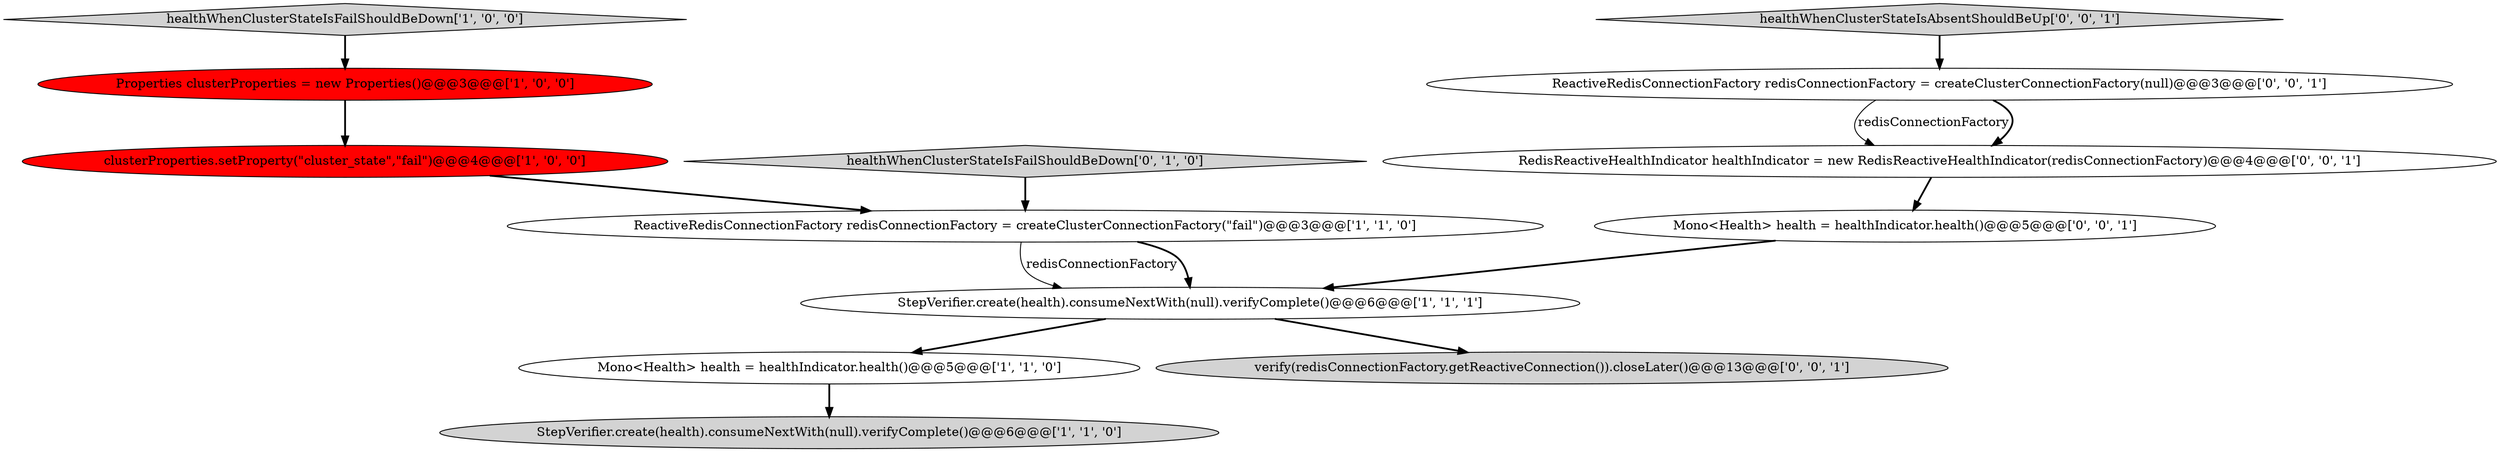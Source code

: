 digraph {
8 [style = filled, label = "ReactiveRedisConnectionFactory redisConnectionFactory = createClusterConnectionFactory(null)@@@3@@@['0', '0', '1']", fillcolor = white, shape = ellipse image = "AAA0AAABBB3BBB"];
1 [style = filled, label = "Mono<Health> health = healthIndicator.health()@@@5@@@['1', '1', '0']", fillcolor = white, shape = ellipse image = "AAA0AAABBB1BBB"];
0 [style = filled, label = "clusterProperties.setProperty(\"cluster_state\",\"fail\")@@@4@@@['1', '0', '0']", fillcolor = red, shape = ellipse image = "AAA1AAABBB1BBB"];
3 [style = filled, label = "Properties clusterProperties = new Properties()@@@3@@@['1', '0', '0']", fillcolor = red, shape = ellipse image = "AAA1AAABBB1BBB"];
4 [style = filled, label = "ReactiveRedisConnectionFactory redisConnectionFactory = createClusterConnectionFactory(\"fail\")@@@3@@@['1', '1', '0']", fillcolor = white, shape = ellipse image = "AAA0AAABBB1BBB"];
12 [style = filled, label = "verify(redisConnectionFactory.getReactiveConnection()).closeLater()@@@13@@@['0', '0', '1']", fillcolor = lightgray, shape = ellipse image = "AAA0AAABBB3BBB"];
2 [style = filled, label = "healthWhenClusterStateIsFailShouldBeDown['1', '0', '0']", fillcolor = lightgray, shape = diamond image = "AAA0AAABBB1BBB"];
7 [style = filled, label = "healthWhenClusterStateIsFailShouldBeDown['0', '1', '0']", fillcolor = lightgray, shape = diamond image = "AAA0AAABBB2BBB"];
6 [style = filled, label = "StepVerifier.create(health).consumeNextWith(null).verifyComplete()@@@6@@@['1', '1', '0']", fillcolor = lightgray, shape = ellipse image = "AAA0AAABBB1BBB"];
11 [style = filled, label = "Mono<Health> health = healthIndicator.health()@@@5@@@['0', '0', '1']", fillcolor = white, shape = ellipse image = "AAA0AAABBB3BBB"];
9 [style = filled, label = "RedisReactiveHealthIndicator healthIndicator = new RedisReactiveHealthIndicator(redisConnectionFactory)@@@4@@@['0', '0', '1']", fillcolor = white, shape = ellipse image = "AAA0AAABBB3BBB"];
5 [style = filled, label = "StepVerifier.create(health).consumeNextWith(null).verifyComplete()@@@6@@@['1', '1', '1']", fillcolor = white, shape = ellipse image = "AAA0AAABBB1BBB"];
10 [style = filled, label = "healthWhenClusterStateIsAbsentShouldBeUp['0', '0', '1']", fillcolor = lightgray, shape = diamond image = "AAA0AAABBB3BBB"];
5->1 [style = bold, label=""];
11->5 [style = bold, label=""];
1->6 [style = bold, label=""];
7->4 [style = bold, label=""];
9->11 [style = bold, label=""];
10->8 [style = bold, label=""];
4->5 [style = solid, label="redisConnectionFactory"];
5->12 [style = bold, label=""];
0->4 [style = bold, label=""];
4->5 [style = bold, label=""];
8->9 [style = solid, label="redisConnectionFactory"];
3->0 [style = bold, label=""];
2->3 [style = bold, label=""];
8->9 [style = bold, label=""];
}
